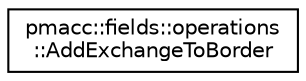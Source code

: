 digraph "Graphical Class Hierarchy"
{
 // LATEX_PDF_SIZE
  edge [fontname="Helvetica",fontsize="10",labelfontname="Helvetica",labelfontsize="10"];
  node [fontname="Helvetica",fontsize="10",shape=record];
  rankdir="LR";
  Node0 [label="pmacc::fields::operations\l::AddExchangeToBorder",height=0.2,width=0.4,color="black", fillcolor="white", style="filled",URL="$structpmacc_1_1fields_1_1operations_1_1_add_exchange_to_border.html",tooltip="add a exchange buffer to the border of the local buffer"];
}

